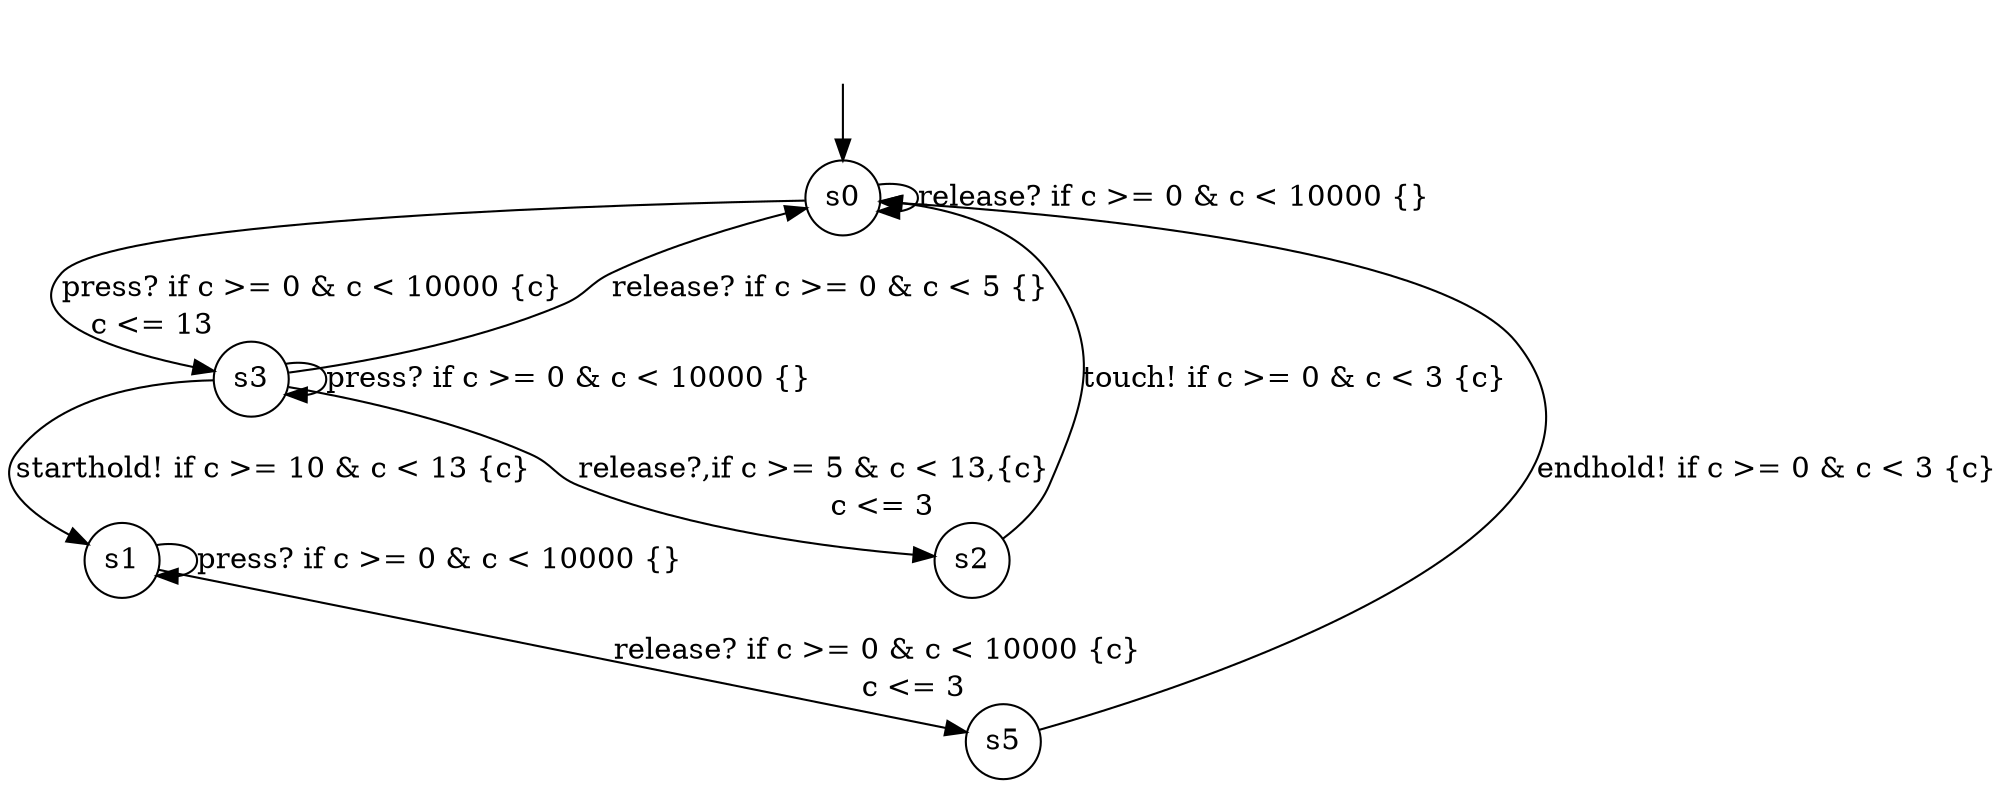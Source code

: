 digraph g {
__start0 [label="" shape="none"];
0 [shape="circle" margin=0 label="s0"];
1 [shape="circle" margin=0 label="s1"];
2 [shape="circle" margin=0 label="s2", xlabel="c <= 3"];
3 [shape="circle" margin=0 label="s3", xlabel="c <= 13"];
5 [shape="circle" margin=0 label="s5", xlabel="c <= 3"];

0 -> 0 [label="release? if c >= 0 & c < 10000 {}"];
0 -> 3 [label="press? if c >= 0 & c < 10000 {c}"];
3 -> 2 [label="release?,if c >= 5 & c < 13,{c}"];
2 -> 0 [label="touch! if c >= 0 & c < 3 {c}"];
3 -> 0 [label="release? if c >= 0 & c < 5 {}"];
3 -> 3 [label="press? if c >= 0 & c < 10000 {}"];
3 -> 1 [label="starthold! if c >= 10 & c < 13 {c}"];
1 -> 1 [label="press? if c >= 0 & c < 10000 {}"];
1 -> 5 [label="release? if c >= 0 & c < 10000 {c}"];
5 -> 0 [label="endhold! if c >= 0 & c < 3 {c}"];
__start0 -> 0;
}
